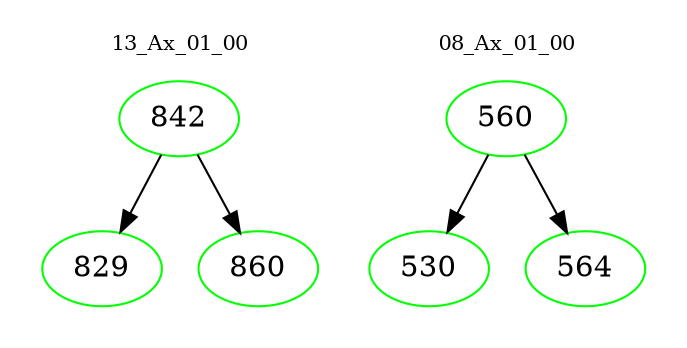 digraph{
subgraph cluster_0 {
color = white
label = "13_Ax_01_00";
fontsize=10;
T0_842 [label="842", color="green"]
T0_842 -> T0_829 [color="black"]
T0_829 [label="829", color="green"]
T0_842 -> T0_860 [color="black"]
T0_860 [label="860", color="green"]
}
subgraph cluster_1 {
color = white
label = "08_Ax_01_00";
fontsize=10;
T1_560 [label="560", color="green"]
T1_560 -> T1_530 [color="black"]
T1_530 [label="530", color="green"]
T1_560 -> T1_564 [color="black"]
T1_564 [label="564", color="green"]
}
}
